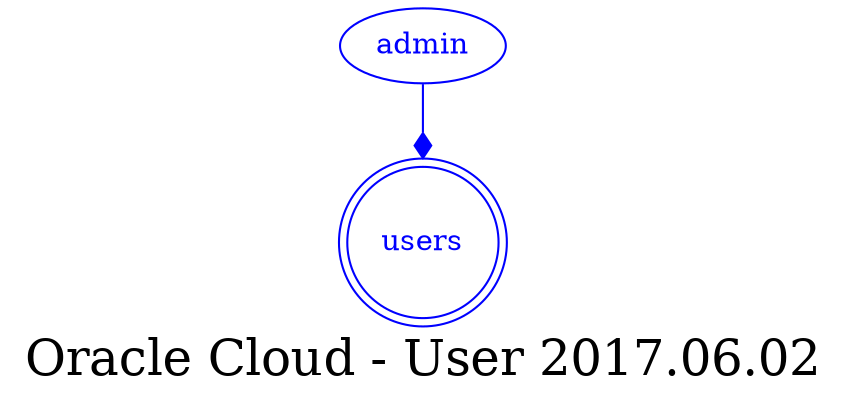 digraph LexiconGraph {
graph[label="Oracle Cloud - User 2017.06.02", fontsize=24]
splines=true
"users" [color=blue, fontcolor=blue, shape=doublecircle]
"admin" -> "users" [color=blue, fontcolor=blue, arrowhead=diamond, arrowtail=none]
"admin" [color=blue, fontcolor=blue, shape=ellipse]
}
